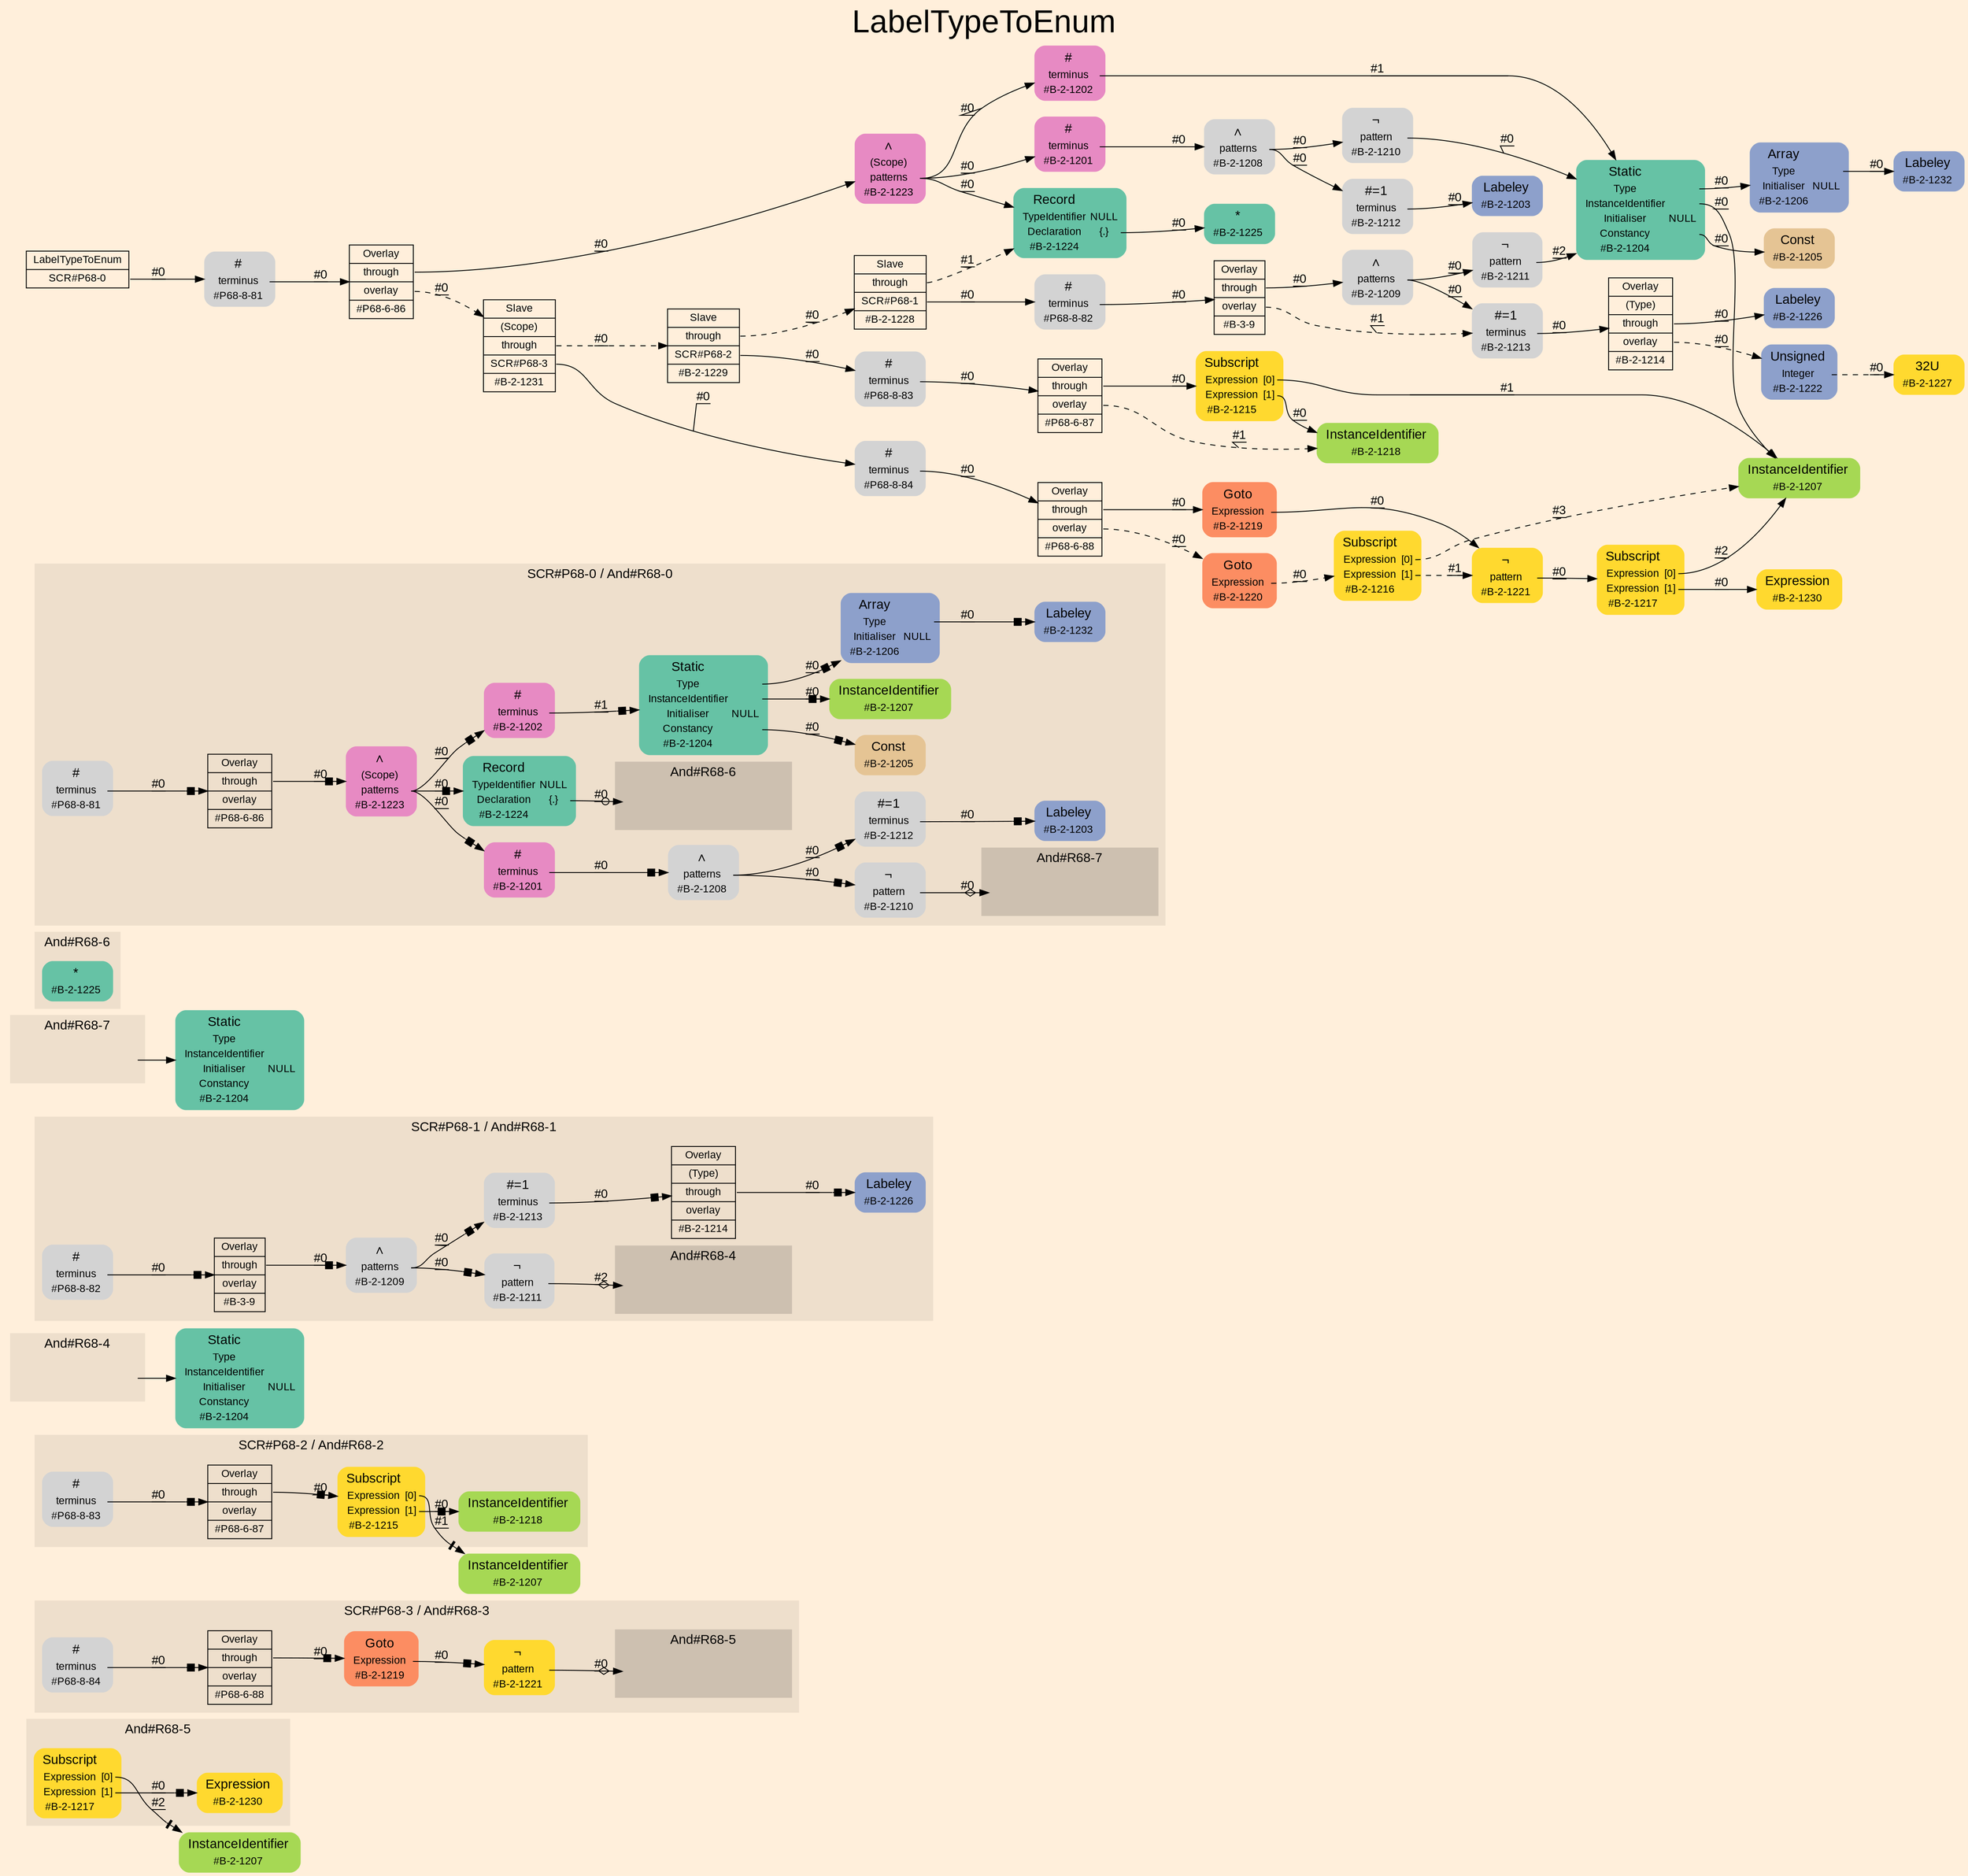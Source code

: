digraph "LabelTypeToEnum" {
label = "LabelTypeToEnum"
labelloc = t
fontsize = "36"
graph [
    rankdir = "LR"
    ranksep = 0.3
    bgcolor = antiquewhite1
    color = black
    fontcolor = black
    fontname = "Arial"
];
node [
    fontname = "Arial"
];
edge [
    fontname = "Arial"
];

// -------------------- figure And#R68-5 --------------------
"And#R68-5 / #B-2-1207" [
    shape = "plaintext"
    fillcolor = "/set28/5"
    label = <<TABLE BORDER="0" CELLBORDER="0" CELLSPACING="0">
     <TR><TD><FONT POINT-SIZE="15.0">InstanceIdentifier</FONT></TD><TD></TD></TR>
     <TR><TD>#B-2-1207</TD><TD PORT="port0"></TD></TR>
    </TABLE>>
    style = "rounded,filled"
    fontsize = "12"
];

subgraph "clusterAnd#R68-5" {
    label = "And#R68-5"
    style = "filled"
    color = antiquewhite2
    fontsize = "15"
    "And#R68-5 / #B-2-1230" [
        shape = "plaintext"
        fillcolor = "/set28/6"
        label = <<TABLE BORDER="0" CELLBORDER="0" CELLSPACING="0">
         <TR><TD><FONT POINT-SIZE="15.0">Expression</FONT></TD><TD></TD></TR>
         <TR><TD>#B-2-1230</TD><TD PORT="port0"></TD></TR>
        </TABLE>>
        style = "rounded,filled"
        fontsize = "12"
    ];
    
    "And#R68-5 / #B-2-1217" [
        shape = "plaintext"
        fillcolor = "/set28/6"
        label = <<TABLE BORDER="0" CELLBORDER="0" CELLSPACING="0">
         <TR><TD><FONT POINT-SIZE="15.0">Subscript</FONT></TD><TD></TD></TR>
         <TR><TD>Expression</TD><TD PORT="port0">[0]</TD></TR>
         <TR><TD>Expression</TD><TD PORT="port1">[1]</TD></TR>
         <TR><TD>#B-2-1217</TD><TD PORT="port2"></TD></TR>
        </TABLE>>
        style = "rounded,filled"
        fontsize = "12"
    ];
    
}


// -------------------- figure And#R68-3 --------------------
subgraph "clusterAnd#R68-3" {
    label = "SCR#P68-3 / And#R68-3"
    style = "filled"
    color = antiquewhite2
    fontsize = "15"
    "And#R68-3 / #B-2-1221" [
        shape = "plaintext"
        fillcolor = "/set28/6"
        label = <<TABLE BORDER="0" CELLBORDER="0" CELLSPACING="0">
         <TR><TD><FONT POINT-SIZE="15.0">¬</FONT></TD><TD></TD></TR>
         <TR><TD>pattern</TD><TD PORT="port0"></TD></TR>
         <TR><TD>#B-2-1221</TD><TD PORT="port1"></TD></TR>
        </TABLE>>
        style = "rounded,filled"
        fontsize = "12"
    ];
    
    "And#R68-3 / #B-2-1219" [
        shape = "plaintext"
        fillcolor = "/set28/2"
        label = <<TABLE BORDER="0" CELLBORDER="0" CELLSPACING="0">
         <TR><TD><FONT POINT-SIZE="15.0">Goto</FONT></TD><TD></TD></TR>
         <TR><TD>Expression</TD><TD PORT="port0"></TD></TR>
         <TR><TD>#B-2-1219</TD><TD PORT="port1"></TD></TR>
        </TABLE>>
        style = "rounded,filled"
        fontsize = "12"
    ];
    
    "And#R68-3 / #P68-8-84" [
        shape = "plaintext"
        label = <<TABLE BORDER="0" CELLBORDER="0" CELLSPACING="0">
         <TR><TD><FONT POINT-SIZE="15.0">#</FONT></TD><TD></TD></TR>
         <TR><TD>terminus</TD><TD PORT="port0"></TD></TR>
         <TR><TD>#P68-8-84</TD><TD PORT="port1"></TD></TR>
        </TABLE>>
        style = "rounded,filled"
        fontsize = "12"
    ];
    
    "And#R68-3 / #P68-6-88" [
        shape = "record"
        fillcolor = antiquewhite2
        label = "<fixed> Overlay | <port0> through | <port1> overlay | <port2> #P68-6-88"
        style = "filled"
        fontsize = "12"
        color = black
        fontcolor = black
    ];
    
    subgraph "clusterAnd#R68-3 / And#R68-5" {
        label = "And#R68-5"
        style = "filled"
        color = antiquewhite3
        fontsize = "15"
        "And#R68-3 / #0 / #B-2-1217" [
            shape = "none"
            style = "invisible"
        ];
        
    }
    
}


// -------------------- figure And#R68-2 --------------------
"And#R68-2 / #B-2-1207" [
    shape = "plaintext"
    fillcolor = "/set28/5"
    label = <<TABLE BORDER="0" CELLBORDER="0" CELLSPACING="0">
     <TR><TD><FONT POINT-SIZE="15.0">InstanceIdentifier</FONT></TD><TD></TD></TR>
     <TR><TD>#B-2-1207</TD><TD PORT="port0"></TD></TR>
    </TABLE>>
    style = "rounded,filled"
    fontsize = "12"
];

subgraph "clusterAnd#R68-2" {
    label = "SCR#P68-2 / And#R68-2"
    style = "filled"
    color = antiquewhite2
    fontsize = "15"
    "And#R68-2 / #B-2-1215" [
        shape = "plaintext"
        fillcolor = "/set28/6"
        label = <<TABLE BORDER="0" CELLBORDER="0" CELLSPACING="0">
         <TR><TD><FONT POINT-SIZE="15.0">Subscript</FONT></TD><TD></TD></TR>
         <TR><TD>Expression</TD><TD PORT="port0">[0]</TD></TR>
         <TR><TD>Expression</TD><TD PORT="port1">[1]</TD></TR>
         <TR><TD>#B-2-1215</TD><TD PORT="port2"></TD></TR>
        </TABLE>>
        style = "rounded,filled"
        fontsize = "12"
    ];
    
    "And#R68-2 / #B-2-1218" [
        shape = "plaintext"
        fillcolor = "/set28/5"
        label = <<TABLE BORDER="0" CELLBORDER="0" CELLSPACING="0">
         <TR><TD><FONT POINT-SIZE="15.0">InstanceIdentifier</FONT></TD><TD></TD></TR>
         <TR><TD>#B-2-1218</TD><TD PORT="port0"></TD></TR>
        </TABLE>>
        style = "rounded,filled"
        fontsize = "12"
    ];
    
    "And#R68-2 / #P68-8-83" [
        shape = "plaintext"
        label = <<TABLE BORDER="0" CELLBORDER="0" CELLSPACING="0">
         <TR><TD><FONT POINT-SIZE="15.0">#</FONT></TD><TD></TD></TR>
         <TR><TD>terminus</TD><TD PORT="port0"></TD></TR>
         <TR><TD>#P68-8-83</TD><TD PORT="port1"></TD></TR>
        </TABLE>>
        style = "rounded,filled"
        fontsize = "12"
    ];
    
    "And#R68-2 / #P68-6-87" [
        shape = "record"
        fillcolor = antiquewhite2
        label = "<fixed> Overlay | <port0> through | <port1> overlay | <port2> #P68-6-87"
        style = "filled"
        fontsize = "12"
        color = black
        fontcolor = black
    ];
    
}


// -------------------- figure And#R68-4 --------------------
"And#R68-4 / #B-2-1204" [
    shape = "plaintext"
    fillcolor = "/set28/1"
    label = <<TABLE BORDER="0" CELLBORDER="0" CELLSPACING="0">
     <TR><TD><FONT POINT-SIZE="15.0">Static</FONT></TD><TD></TD></TR>
     <TR><TD>Type</TD><TD PORT="port0"></TD></TR>
     <TR><TD>InstanceIdentifier</TD><TD PORT="port1"></TD></TR>
     <TR><TD>Initialiser</TD><TD PORT="port2">NULL</TD></TR>
     <TR><TD>Constancy</TD><TD PORT="port3"></TD></TR>
     <TR><TD>#B-2-1204</TD><TD PORT="port4"></TD></TR>
    </TABLE>>
    style = "rounded,filled"
    fontsize = "12"
];

subgraph "clusterAnd#R68-4" {
    label = "And#R68-4"
    style = "filled"
    color = antiquewhite2
    fontsize = "15"
    "And#R68-4 / engine" [
        shape = "none"
        style = "invisible"
    ];
    
}


// -------------------- figure And#R68-1 --------------------
subgraph "clusterAnd#R68-1" {
    label = "SCR#P68-1 / And#R68-1"
    style = "filled"
    color = antiquewhite2
    fontsize = "15"
    "And#R68-1 / #B-2-1226" [
        shape = "plaintext"
        fillcolor = "/set28/3"
        label = <<TABLE BORDER="0" CELLBORDER="0" CELLSPACING="0">
         <TR><TD><FONT POINT-SIZE="15.0">Labeley</FONT></TD><TD></TD></TR>
         <TR><TD>#B-2-1226</TD><TD PORT="port0"></TD></TR>
        </TABLE>>
        style = "rounded,filled"
        fontsize = "12"
    ];
    
    "And#R68-1 / #B-3-9" [
        shape = "record"
        fillcolor = antiquewhite2
        label = "<fixed> Overlay | <port0> through | <port1> overlay | <port2> #B-3-9"
        style = "filled"
        fontsize = "12"
        color = black
        fontcolor = black
    ];
    
    "And#R68-1 / #P68-8-82" [
        shape = "plaintext"
        label = <<TABLE BORDER="0" CELLBORDER="0" CELLSPACING="0">
         <TR><TD><FONT POINT-SIZE="15.0">#</FONT></TD><TD></TD></TR>
         <TR><TD>terminus</TD><TD PORT="port0"></TD></TR>
         <TR><TD>#P68-8-82</TD><TD PORT="port1"></TD></TR>
        </TABLE>>
        style = "rounded,filled"
        fontsize = "12"
    ];
    
    "And#R68-1 / #B-2-1214" [
        shape = "record"
        fillcolor = antiquewhite2
        label = "<fixed> Overlay | <port0> (Type) | <port1> through | <port2> overlay | <port3> #B-2-1214"
        style = "filled"
        fontsize = "12"
        color = black
        fontcolor = black
    ];
    
    "And#R68-1 / #B-2-1209" [
        shape = "plaintext"
        label = <<TABLE BORDER="0" CELLBORDER="0" CELLSPACING="0">
         <TR><TD><FONT POINT-SIZE="15.0">∧</FONT></TD><TD></TD></TR>
         <TR><TD>patterns</TD><TD PORT="port0"></TD></TR>
         <TR><TD>#B-2-1209</TD><TD PORT="port1"></TD></TR>
        </TABLE>>
        style = "rounded,filled"
        fontsize = "12"
    ];
    
    "And#R68-1 / #B-2-1211" [
        shape = "plaintext"
        label = <<TABLE BORDER="0" CELLBORDER="0" CELLSPACING="0">
         <TR><TD><FONT POINT-SIZE="15.0">¬</FONT></TD><TD></TD></TR>
         <TR><TD>pattern</TD><TD PORT="port0"></TD></TR>
         <TR><TD>#B-2-1211</TD><TD PORT="port1"></TD></TR>
        </TABLE>>
        style = "rounded,filled"
        fontsize = "12"
    ];
    
    "And#R68-1 / #B-2-1213" [
        shape = "plaintext"
        label = <<TABLE BORDER="0" CELLBORDER="0" CELLSPACING="0">
         <TR><TD><FONT POINT-SIZE="15.0">#=1</FONT></TD><TD></TD></TR>
         <TR><TD>terminus</TD><TD PORT="port0"></TD></TR>
         <TR><TD>#B-2-1213</TD><TD PORT="port1"></TD></TR>
        </TABLE>>
        style = "rounded,filled"
        fontsize = "12"
    ];
    
    subgraph "clusterAnd#R68-1 / And#R68-4" {
        label = "And#R68-4"
        style = "filled"
        color = antiquewhite3
        fontsize = "15"
        "And#R68-1 / #2 / #B-2-1204" [
            shape = "none"
            style = "invisible"
        ];
        
    }
    
}


// -------------------- figure And#R68-7 --------------------
"And#R68-7 / #B-2-1204" [
    shape = "plaintext"
    fillcolor = "/set28/1"
    label = <<TABLE BORDER="0" CELLBORDER="0" CELLSPACING="0">
     <TR><TD><FONT POINT-SIZE="15.0">Static</FONT></TD><TD></TD></TR>
     <TR><TD>Type</TD><TD PORT="port0"></TD></TR>
     <TR><TD>InstanceIdentifier</TD><TD PORT="port1"></TD></TR>
     <TR><TD>Initialiser</TD><TD PORT="port2">NULL</TD></TR>
     <TR><TD>Constancy</TD><TD PORT="port3"></TD></TR>
     <TR><TD>#B-2-1204</TD><TD PORT="port4"></TD></TR>
    </TABLE>>
    style = "rounded,filled"
    fontsize = "12"
];

subgraph "clusterAnd#R68-7" {
    label = "And#R68-7"
    style = "filled"
    color = antiquewhite2
    fontsize = "15"
    "And#R68-7 / engine" [
        shape = "none"
        style = "invisible"
    ];
    
}


// -------------------- figure And#R68-6 --------------------
subgraph "clusterAnd#R68-6" {
    label = "And#R68-6"
    style = "filled"
    color = antiquewhite2
    fontsize = "15"
    "And#R68-6 / #B-2-1225" [
        shape = "plaintext"
        fillcolor = "/set28/1"
        label = <<TABLE BORDER="0" CELLBORDER="0" CELLSPACING="0">
         <TR><TD><FONT POINT-SIZE="15.0">*</FONT></TD><TD></TD></TR>
         <TR><TD>#B-2-1225</TD><TD PORT="port0"></TD></TR>
        </TABLE>>
        style = "rounded,filled"
        fontsize = "12"
    ];
    
}


// -------------------- figure And#R68-0 --------------------
subgraph "clusterAnd#R68-0" {
    label = "SCR#P68-0 / And#R68-0"
    style = "filled"
    color = antiquewhite2
    fontsize = "15"
    "And#R68-0 / #B-2-1206" [
        shape = "plaintext"
        fillcolor = "/set28/3"
        label = <<TABLE BORDER="0" CELLBORDER="0" CELLSPACING="0">
         <TR><TD><FONT POINT-SIZE="15.0">Array</FONT></TD><TD></TD></TR>
         <TR><TD>Type</TD><TD PORT="port0"></TD></TR>
         <TR><TD>Initialiser</TD><TD PORT="port1">NULL</TD></TR>
         <TR><TD>#B-2-1206</TD><TD PORT="port2"></TD></TR>
        </TABLE>>
        style = "rounded,filled"
        fontsize = "12"
    ];
    
    "And#R68-0 / #B-2-1201" [
        shape = "plaintext"
        fillcolor = "/set28/4"
        label = <<TABLE BORDER="0" CELLBORDER="0" CELLSPACING="0">
         <TR><TD><FONT POINT-SIZE="15.0">#</FONT></TD><TD></TD></TR>
         <TR><TD>terminus</TD><TD PORT="port0"></TD></TR>
         <TR><TD>#B-2-1201</TD><TD PORT="port1"></TD></TR>
        </TABLE>>
        style = "rounded,filled"
        fontsize = "12"
    ];
    
    "And#R68-0 / #B-2-1205" [
        shape = "plaintext"
        fillcolor = "/set28/7"
        label = <<TABLE BORDER="0" CELLBORDER="0" CELLSPACING="0">
         <TR><TD><FONT POINT-SIZE="15.0">Const</FONT></TD><TD></TD></TR>
         <TR><TD>#B-2-1205</TD><TD PORT="port0"></TD></TR>
        </TABLE>>
        style = "rounded,filled"
        fontsize = "12"
    ];
    
    "And#R68-0 / #B-2-1224" [
        shape = "plaintext"
        fillcolor = "/set28/1"
        label = <<TABLE BORDER="0" CELLBORDER="0" CELLSPACING="0">
         <TR><TD><FONT POINT-SIZE="15.0">Record</FONT></TD><TD></TD></TR>
         <TR><TD>TypeIdentifier</TD><TD PORT="port0">NULL</TD></TR>
         <TR><TD>Declaration</TD><TD PORT="port1">{.}</TD></TR>
         <TR><TD>#B-2-1224</TD><TD PORT="port2"></TD></TR>
        </TABLE>>
        style = "rounded,filled"
        fontsize = "12"
    ];
    
    "And#R68-0 / #B-2-1223" [
        shape = "plaintext"
        fillcolor = "/set28/4"
        label = <<TABLE BORDER="0" CELLBORDER="0" CELLSPACING="0">
         <TR><TD><FONT POINT-SIZE="15.0">∧</FONT></TD><TD></TD></TR>
         <TR><TD>(Scope)</TD><TD PORT="port0"></TD></TR>
         <TR><TD>patterns</TD><TD PORT="port1"></TD></TR>
         <TR><TD>#B-2-1223</TD><TD PORT="port2"></TD></TR>
        </TABLE>>
        style = "rounded,filled"
        fontsize = "12"
    ];
    
    "And#R68-0 / #P68-8-81" [
        shape = "plaintext"
        label = <<TABLE BORDER="0" CELLBORDER="0" CELLSPACING="0">
         <TR><TD><FONT POINT-SIZE="15.0">#</FONT></TD><TD></TD></TR>
         <TR><TD>terminus</TD><TD PORT="port0"></TD></TR>
         <TR><TD>#P68-8-81</TD><TD PORT="port1"></TD></TR>
        </TABLE>>
        style = "rounded,filled"
        fontsize = "12"
    ];
    
    "And#R68-0 / #B-2-1203" [
        shape = "plaintext"
        fillcolor = "/set28/3"
        label = <<TABLE BORDER="0" CELLBORDER="0" CELLSPACING="0">
         <TR><TD><FONT POINT-SIZE="15.0">Labeley</FONT></TD><TD></TD></TR>
         <TR><TD>#B-2-1203</TD><TD PORT="port0"></TD></TR>
        </TABLE>>
        style = "rounded,filled"
        fontsize = "12"
    ];
    
    "And#R68-0 / #P68-6-86" [
        shape = "record"
        fillcolor = antiquewhite2
        label = "<fixed> Overlay | <port0> through | <port1> overlay | <port2> #P68-6-86"
        style = "filled"
        fontsize = "12"
        color = black
        fontcolor = black
    ];
    
    "And#R68-0 / #B-2-1207" [
        shape = "plaintext"
        fillcolor = "/set28/5"
        label = <<TABLE BORDER="0" CELLBORDER="0" CELLSPACING="0">
         <TR><TD><FONT POINT-SIZE="15.0">InstanceIdentifier</FONT></TD><TD></TD></TR>
         <TR><TD>#B-2-1207</TD><TD PORT="port0"></TD></TR>
        </TABLE>>
        style = "rounded,filled"
        fontsize = "12"
    ];
    
    "And#R68-0 / #B-2-1232" [
        shape = "plaintext"
        fillcolor = "/set28/3"
        label = <<TABLE BORDER="0" CELLBORDER="0" CELLSPACING="0">
         <TR><TD><FONT POINT-SIZE="15.0">Labeley</FONT></TD><TD></TD></TR>
         <TR><TD>#B-2-1232</TD><TD PORT="port0"></TD></TR>
        </TABLE>>
        style = "rounded,filled"
        fontsize = "12"
    ];
    
    "And#R68-0 / #B-2-1204" [
        shape = "plaintext"
        fillcolor = "/set28/1"
        label = <<TABLE BORDER="0" CELLBORDER="0" CELLSPACING="0">
         <TR><TD><FONT POINT-SIZE="15.0">Static</FONT></TD><TD></TD></TR>
         <TR><TD>Type</TD><TD PORT="port0"></TD></TR>
         <TR><TD>InstanceIdentifier</TD><TD PORT="port1"></TD></TR>
         <TR><TD>Initialiser</TD><TD PORT="port2">NULL</TD></TR>
         <TR><TD>Constancy</TD><TD PORT="port3"></TD></TR>
         <TR><TD>#B-2-1204</TD><TD PORT="port4"></TD></TR>
        </TABLE>>
        style = "rounded,filled"
        fontsize = "12"
    ];
    
    "And#R68-0 / #B-2-1208" [
        shape = "plaintext"
        label = <<TABLE BORDER="0" CELLBORDER="0" CELLSPACING="0">
         <TR><TD><FONT POINT-SIZE="15.0">∧</FONT></TD><TD></TD></TR>
         <TR><TD>patterns</TD><TD PORT="port0"></TD></TR>
         <TR><TD>#B-2-1208</TD><TD PORT="port1"></TD></TR>
        </TABLE>>
        style = "rounded,filled"
        fontsize = "12"
    ];
    
    "And#R68-0 / #B-2-1212" [
        shape = "plaintext"
        label = <<TABLE BORDER="0" CELLBORDER="0" CELLSPACING="0">
         <TR><TD><FONT POINT-SIZE="15.0">#=1</FONT></TD><TD></TD></TR>
         <TR><TD>terminus</TD><TD PORT="port0"></TD></TR>
         <TR><TD>#B-2-1212</TD><TD PORT="port1"></TD></TR>
        </TABLE>>
        style = "rounded,filled"
        fontsize = "12"
    ];
    
    "And#R68-0 / #B-2-1202" [
        shape = "plaintext"
        fillcolor = "/set28/4"
        label = <<TABLE BORDER="0" CELLBORDER="0" CELLSPACING="0">
         <TR><TD><FONT POINT-SIZE="15.0">#</FONT></TD><TD></TD></TR>
         <TR><TD>terminus</TD><TD PORT="port0"></TD></TR>
         <TR><TD>#B-2-1202</TD><TD PORT="port1"></TD></TR>
        </TABLE>>
        style = "rounded,filled"
        fontsize = "12"
    ];
    
    "And#R68-0 / #B-2-1210" [
        shape = "plaintext"
        label = <<TABLE BORDER="0" CELLBORDER="0" CELLSPACING="0">
         <TR><TD><FONT POINT-SIZE="15.0">¬</FONT></TD><TD></TD></TR>
         <TR><TD>pattern</TD><TD PORT="port0"></TD></TR>
         <TR><TD>#B-2-1210</TD><TD PORT="port1"></TD></TR>
        </TABLE>>
        style = "rounded,filled"
        fontsize = "12"
    ];
    
    subgraph "clusterAnd#R68-0 / And#R68-6" {
        label = "And#R68-6"
        style = "filled"
        color = antiquewhite3
        fontsize = "15"
        "And#R68-0 / #0 / #B-2-1225" [
            shape = "none"
            style = "invisible"
        ];
        
    }
    
    subgraph "clusterAnd#R68-0 / And#R68-7" {
        label = "And#R68-7"
        style = "filled"
        color = antiquewhite3
        fontsize = "15"
        "And#R68-0 / #0 / #B-2-1204" [
            shape = "none"
            style = "invisible"
        ];
        
    }
    
}


// -------------------- transformation figure --------------------
"CR#P68-0" [
    shape = "record"
    fillcolor = antiquewhite1
    label = "<fixed> LabelTypeToEnum | <port0> SCR#P68-0"
    style = "filled"
    fontsize = "12"
    color = black
    fontcolor = black
];

"#P68-8-81" [
    shape = "plaintext"
    label = <<TABLE BORDER="0" CELLBORDER="0" CELLSPACING="0">
     <TR><TD><FONT POINT-SIZE="15.0">#</FONT></TD><TD></TD></TR>
     <TR><TD>terminus</TD><TD PORT="port0"></TD></TR>
     <TR><TD>#P68-8-81</TD><TD PORT="port1"></TD></TR>
    </TABLE>>
    style = "rounded,filled"
    fontsize = "12"
];

"#P68-6-86" [
    shape = "record"
    fillcolor = antiquewhite1
    label = "<fixed> Overlay | <port0> through | <port1> overlay | <port2> #P68-6-86"
    style = "filled"
    fontsize = "12"
    color = black
    fontcolor = black
];

"#B-2-1223" [
    shape = "plaintext"
    fillcolor = "/set28/4"
    label = <<TABLE BORDER="0" CELLBORDER="0" CELLSPACING="0">
     <TR><TD><FONT POINT-SIZE="15.0">∧</FONT></TD><TD></TD></TR>
     <TR><TD>(Scope)</TD><TD PORT="port0"></TD></TR>
     <TR><TD>patterns</TD><TD PORT="port1"></TD></TR>
     <TR><TD>#B-2-1223</TD><TD PORT="port2"></TD></TR>
    </TABLE>>
    style = "rounded,filled"
    fontsize = "12"
];

"#B-2-1224" [
    shape = "plaintext"
    fillcolor = "/set28/1"
    label = <<TABLE BORDER="0" CELLBORDER="0" CELLSPACING="0">
     <TR><TD><FONT POINT-SIZE="15.0">Record</FONT></TD><TD></TD></TR>
     <TR><TD>TypeIdentifier</TD><TD PORT="port0">NULL</TD></TR>
     <TR><TD>Declaration</TD><TD PORT="port1">{.}</TD></TR>
     <TR><TD>#B-2-1224</TD><TD PORT="port2"></TD></TR>
    </TABLE>>
    style = "rounded,filled"
    fontsize = "12"
];

"#B-2-1225" [
    shape = "plaintext"
    fillcolor = "/set28/1"
    label = <<TABLE BORDER="0" CELLBORDER="0" CELLSPACING="0">
     <TR><TD><FONT POINT-SIZE="15.0">*</FONT></TD><TD></TD></TR>
     <TR><TD>#B-2-1225</TD><TD PORT="port0"></TD></TR>
    </TABLE>>
    style = "rounded,filled"
    fontsize = "12"
];

"#B-2-1201" [
    shape = "plaintext"
    fillcolor = "/set28/4"
    label = <<TABLE BORDER="0" CELLBORDER="0" CELLSPACING="0">
     <TR><TD><FONT POINT-SIZE="15.0">#</FONT></TD><TD></TD></TR>
     <TR><TD>terminus</TD><TD PORT="port0"></TD></TR>
     <TR><TD>#B-2-1201</TD><TD PORT="port1"></TD></TR>
    </TABLE>>
    style = "rounded,filled"
    fontsize = "12"
];

"#B-2-1208" [
    shape = "plaintext"
    label = <<TABLE BORDER="0" CELLBORDER="0" CELLSPACING="0">
     <TR><TD><FONT POINT-SIZE="15.0">∧</FONT></TD><TD></TD></TR>
     <TR><TD>patterns</TD><TD PORT="port0"></TD></TR>
     <TR><TD>#B-2-1208</TD><TD PORT="port1"></TD></TR>
    </TABLE>>
    style = "rounded,filled"
    fontsize = "12"
];

"#B-2-1212" [
    shape = "plaintext"
    label = <<TABLE BORDER="0" CELLBORDER="0" CELLSPACING="0">
     <TR><TD><FONT POINT-SIZE="15.0">#=1</FONT></TD><TD></TD></TR>
     <TR><TD>terminus</TD><TD PORT="port0"></TD></TR>
     <TR><TD>#B-2-1212</TD><TD PORT="port1"></TD></TR>
    </TABLE>>
    style = "rounded,filled"
    fontsize = "12"
];

"#B-2-1203" [
    shape = "plaintext"
    fillcolor = "/set28/3"
    label = <<TABLE BORDER="0" CELLBORDER="0" CELLSPACING="0">
     <TR><TD><FONT POINT-SIZE="15.0">Labeley</FONT></TD><TD></TD></TR>
     <TR><TD>#B-2-1203</TD><TD PORT="port0"></TD></TR>
    </TABLE>>
    style = "rounded,filled"
    fontsize = "12"
];

"#B-2-1210" [
    shape = "plaintext"
    label = <<TABLE BORDER="0" CELLBORDER="0" CELLSPACING="0">
     <TR><TD><FONT POINT-SIZE="15.0">¬</FONT></TD><TD></TD></TR>
     <TR><TD>pattern</TD><TD PORT="port0"></TD></TR>
     <TR><TD>#B-2-1210</TD><TD PORT="port1"></TD></TR>
    </TABLE>>
    style = "rounded,filled"
    fontsize = "12"
];

"#B-2-1204" [
    shape = "plaintext"
    fillcolor = "/set28/1"
    label = <<TABLE BORDER="0" CELLBORDER="0" CELLSPACING="0">
     <TR><TD><FONT POINT-SIZE="15.0">Static</FONT></TD><TD></TD></TR>
     <TR><TD>Type</TD><TD PORT="port0"></TD></TR>
     <TR><TD>InstanceIdentifier</TD><TD PORT="port1"></TD></TR>
     <TR><TD>Initialiser</TD><TD PORT="port2">NULL</TD></TR>
     <TR><TD>Constancy</TD><TD PORT="port3"></TD></TR>
     <TR><TD>#B-2-1204</TD><TD PORT="port4"></TD></TR>
    </TABLE>>
    style = "rounded,filled"
    fontsize = "12"
];

"#B-2-1206" [
    shape = "plaintext"
    fillcolor = "/set28/3"
    label = <<TABLE BORDER="0" CELLBORDER="0" CELLSPACING="0">
     <TR><TD><FONT POINT-SIZE="15.0">Array</FONT></TD><TD></TD></TR>
     <TR><TD>Type</TD><TD PORT="port0"></TD></TR>
     <TR><TD>Initialiser</TD><TD PORT="port1">NULL</TD></TR>
     <TR><TD>#B-2-1206</TD><TD PORT="port2"></TD></TR>
    </TABLE>>
    style = "rounded,filled"
    fontsize = "12"
];

"#B-2-1232" [
    shape = "plaintext"
    fillcolor = "/set28/3"
    label = <<TABLE BORDER="0" CELLBORDER="0" CELLSPACING="0">
     <TR><TD><FONT POINT-SIZE="15.0">Labeley</FONT></TD><TD></TD></TR>
     <TR><TD>#B-2-1232</TD><TD PORT="port0"></TD></TR>
    </TABLE>>
    style = "rounded,filled"
    fontsize = "12"
];

"#B-2-1207" [
    shape = "plaintext"
    fillcolor = "/set28/5"
    label = <<TABLE BORDER="0" CELLBORDER="0" CELLSPACING="0">
     <TR><TD><FONT POINT-SIZE="15.0">InstanceIdentifier</FONT></TD><TD></TD></TR>
     <TR><TD>#B-2-1207</TD><TD PORT="port0"></TD></TR>
    </TABLE>>
    style = "rounded,filled"
    fontsize = "12"
];

"#B-2-1205" [
    shape = "plaintext"
    fillcolor = "/set28/7"
    label = <<TABLE BORDER="0" CELLBORDER="0" CELLSPACING="0">
     <TR><TD><FONT POINT-SIZE="15.0">Const</FONT></TD><TD></TD></TR>
     <TR><TD>#B-2-1205</TD><TD PORT="port0"></TD></TR>
    </TABLE>>
    style = "rounded,filled"
    fontsize = "12"
];

"#B-2-1202" [
    shape = "plaintext"
    fillcolor = "/set28/4"
    label = <<TABLE BORDER="0" CELLBORDER="0" CELLSPACING="0">
     <TR><TD><FONT POINT-SIZE="15.0">#</FONT></TD><TD></TD></TR>
     <TR><TD>terminus</TD><TD PORT="port0"></TD></TR>
     <TR><TD>#B-2-1202</TD><TD PORT="port1"></TD></TR>
    </TABLE>>
    style = "rounded,filled"
    fontsize = "12"
];

"#B-2-1231" [
    shape = "record"
    fillcolor = antiquewhite1
    label = "<fixed> Slave | <port0> (Scope) | <port1> through | <port2> SCR#P68-3 | <port3> #B-2-1231"
    style = "filled"
    fontsize = "12"
    color = black
    fontcolor = black
];

"#B-2-1229" [
    shape = "record"
    fillcolor = antiquewhite1
    label = "<fixed> Slave | <port0> through | <port1> SCR#P68-2 | <port2> #B-2-1229"
    style = "filled"
    fontsize = "12"
    color = black
    fontcolor = black
];

"#B-2-1228" [
    shape = "record"
    fillcolor = antiquewhite1
    label = "<fixed> Slave | <port0> through | <port1> SCR#P68-1 | <port2> #B-2-1228"
    style = "filled"
    fontsize = "12"
    color = black
    fontcolor = black
];

"#P68-8-82" [
    shape = "plaintext"
    label = <<TABLE BORDER="0" CELLBORDER="0" CELLSPACING="0">
     <TR><TD><FONT POINT-SIZE="15.0">#</FONT></TD><TD></TD></TR>
     <TR><TD>terminus</TD><TD PORT="port0"></TD></TR>
     <TR><TD>#P68-8-82</TD><TD PORT="port1"></TD></TR>
    </TABLE>>
    style = "rounded,filled"
    fontsize = "12"
];

"#B-3-9" [
    shape = "record"
    fillcolor = antiquewhite1
    label = "<fixed> Overlay | <port0> through | <port1> overlay | <port2> #B-3-9"
    style = "filled"
    fontsize = "12"
    color = black
    fontcolor = black
];

"#B-2-1209" [
    shape = "plaintext"
    label = <<TABLE BORDER="0" CELLBORDER="0" CELLSPACING="0">
     <TR><TD><FONT POINT-SIZE="15.0">∧</FONT></TD><TD></TD></TR>
     <TR><TD>patterns</TD><TD PORT="port0"></TD></TR>
     <TR><TD>#B-2-1209</TD><TD PORT="port1"></TD></TR>
    </TABLE>>
    style = "rounded,filled"
    fontsize = "12"
];

"#B-2-1213" [
    shape = "plaintext"
    label = <<TABLE BORDER="0" CELLBORDER="0" CELLSPACING="0">
     <TR><TD><FONT POINT-SIZE="15.0">#=1</FONT></TD><TD></TD></TR>
     <TR><TD>terminus</TD><TD PORT="port0"></TD></TR>
     <TR><TD>#B-2-1213</TD><TD PORT="port1"></TD></TR>
    </TABLE>>
    style = "rounded,filled"
    fontsize = "12"
];

"#B-2-1214" [
    shape = "record"
    fillcolor = antiquewhite1
    label = "<fixed> Overlay | <port0> (Type) | <port1> through | <port2> overlay | <port3> #B-2-1214"
    style = "filled"
    fontsize = "12"
    color = black
    fontcolor = black
];

"#B-2-1226" [
    shape = "plaintext"
    fillcolor = "/set28/3"
    label = <<TABLE BORDER="0" CELLBORDER="0" CELLSPACING="0">
     <TR><TD><FONT POINT-SIZE="15.0">Labeley</FONT></TD><TD></TD></TR>
     <TR><TD>#B-2-1226</TD><TD PORT="port0"></TD></TR>
    </TABLE>>
    style = "rounded,filled"
    fontsize = "12"
];

"#B-2-1222" [
    shape = "plaintext"
    fillcolor = "/set28/3"
    label = <<TABLE BORDER="0" CELLBORDER="0" CELLSPACING="0">
     <TR><TD><FONT POINT-SIZE="15.0">Unsigned</FONT></TD><TD></TD></TR>
     <TR><TD>Integer</TD><TD PORT="port0"></TD></TR>
     <TR><TD>#B-2-1222</TD><TD PORT="port1"></TD></TR>
    </TABLE>>
    style = "rounded,filled"
    fontsize = "12"
];

"#B-2-1227" [
    shape = "plaintext"
    fillcolor = "/set28/6"
    label = <<TABLE BORDER="0" CELLBORDER="0" CELLSPACING="0">
     <TR><TD><FONT POINT-SIZE="15.0">32U</FONT></TD><TD></TD></TR>
     <TR><TD>#B-2-1227</TD><TD PORT="port0"></TD></TR>
    </TABLE>>
    style = "rounded,filled"
    fontsize = "12"
];

"#B-2-1211" [
    shape = "plaintext"
    label = <<TABLE BORDER="0" CELLBORDER="0" CELLSPACING="0">
     <TR><TD><FONT POINT-SIZE="15.0">¬</FONT></TD><TD></TD></TR>
     <TR><TD>pattern</TD><TD PORT="port0"></TD></TR>
     <TR><TD>#B-2-1211</TD><TD PORT="port1"></TD></TR>
    </TABLE>>
    style = "rounded,filled"
    fontsize = "12"
];

"#P68-8-83" [
    shape = "plaintext"
    label = <<TABLE BORDER="0" CELLBORDER="0" CELLSPACING="0">
     <TR><TD><FONT POINT-SIZE="15.0">#</FONT></TD><TD></TD></TR>
     <TR><TD>terminus</TD><TD PORT="port0"></TD></TR>
     <TR><TD>#P68-8-83</TD><TD PORT="port1"></TD></TR>
    </TABLE>>
    style = "rounded,filled"
    fontsize = "12"
];

"#P68-6-87" [
    shape = "record"
    fillcolor = antiquewhite1
    label = "<fixed> Overlay | <port0> through | <port1> overlay | <port2> #P68-6-87"
    style = "filled"
    fontsize = "12"
    color = black
    fontcolor = black
];

"#B-2-1215" [
    shape = "plaintext"
    fillcolor = "/set28/6"
    label = <<TABLE BORDER="0" CELLBORDER="0" CELLSPACING="0">
     <TR><TD><FONT POINT-SIZE="15.0">Subscript</FONT></TD><TD></TD></TR>
     <TR><TD>Expression</TD><TD PORT="port0">[0]</TD></TR>
     <TR><TD>Expression</TD><TD PORT="port1">[1]</TD></TR>
     <TR><TD>#B-2-1215</TD><TD PORT="port2"></TD></TR>
    </TABLE>>
    style = "rounded,filled"
    fontsize = "12"
];

"#B-2-1218" [
    shape = "plaintext"
    fillcolor = "/set28/5"
    label = <<TABLE BORDER="0" CELLBORDER="0" CELLSPACING="0">
     <TR><TD><FONT POINT-SIZE="15.0">InstanceIdentifier</FONT></TD><TD></TD></TR>
     <TR><TD>#B-2-1218</TD><TD PORT="port0"></TD></TR>
    </TABLE>>
    style = "rounded,filled"
    fontsize = "12"
];

"#P68-8-84" [
    shape = "plaintext"
    label = <<TABLE BORDER="0" CELLBORDER="0" CELLSPACING="0">
     <TR><TD><FONT POINT-SIZE="15.0">#</FONT></TD><TD></TD></TR>
     <TR><TD>terminus</TD><TD PORT="port0"></TD></TR>
     <TR><TD>#P68-8-84</TD><TD PORT="port1"></TD></TR>
    </TABLE>>
    style = "rounded,filled"
    fontsize = "12"
];

"#P68-6-88" [
    shape = "record"
    fillcolor = antiquewhite1
    label = "<fixed> Overlay | <port0> through | <port1> overlay | <port2> #P68-6-88"
    style = "filled"
    fontsize = "12"
    color = black
    fontcolor = black
];

"#B-2-1219" [
    shape = "plaintext"
    fillcolor = "/set28/2"
    label = <<TABLE BORDER="0" CELLBORDER="0" CELLSPACING="0">
     <TR><TD><FONT POINT-SIZE="15.0">Goto</FONT></TD><TD></TD></TR>
     <TR><TD>Expression</TD><TD PORT="port0"></TD></TR>
     <TR><TD>#B-2-1219</TD><TD PORT="port1"></TD></TR>
    </TABLE>>
    style = "rounded,filled"
    fontsize = "12"
];

"#B-2-1221" [
    shape = "plaintext"
    fillcolor = "/set28/6"
    label = <<TABLE BORDER="0" CELLBORDER="0" CELLSPACING="0">
     <TR><TD><FONT POINT-SIZE="15.0">¬</FONT></TD><TD></TD></TR>
     <TR><TD>pattern</TD><TD PORT="port0"></TD></TR>
     <TR><TD>#B-2-1221</TD><TD PORT="port1"></TD></TR>
    </TABLE>>
    style = "rounded,filled"
    fontsize = "12"
];

"#B-2-1217" [
    shape = "plaintext"
    fillcolor = "/set28/6"
    label = <<TABLE BORDER="0" CELLBORDER="0" CELLSPACING="0">
     <TR><TD><FONT POINT-SIZE="15.0">Subscript</FONT></TD><TD></TD></TR>
     <TR><TD>Expression</TD><TD PORT="port0">[0]</TD></TR>
     <TR><TD>Expression</TD><TD PORT="port1">[1]</TD></TR>
     <TR><TD>#B-2-1217</TD><TD PORT="port2"></TD></TR>
    </TABLE>>
    style = "rounded,filled"
    fontsize = "12"
];

"#B-2-1230" [
    shape = "plaintext"
    fillcolor = "/set28/6"
    label = <<TABLE BORDER="0" CELLBORDER="0" CELLSPACING="0">
     <TR><TD><FONT POINT-SIZE="15.0">Expression</FONT></TD><TD></TD></TR>
     <TR><TD>#B-2-1230</TD><TD PORT="port0"></TD></TR>
    </TABLE>>
    style = "rounded,filled"
    fontsize = "12"
];

"#B-2-1220" [
    shape = "plaintext"
    fillcolor = "/set28/2"
    label = <<TABLE BORDER="0" CELLBORDER="0" CELLSPACING="0">
     <TR><TD><FONT POINT-SIZE="15.0">Goto</FONT></TD><TD></TD></TR>
     <TR><TD>Expression</TD><TD PORT="port0"></TD></TR>
     <TR><TD>#B-2-1220</TD><TD PORT="port1"></TD></TR>
    </TABLE>>
    style = "rounded,filled"
    fontsize = "12"
];

"#B-2-1216" [
    shape = "plaintext"
    fillcolor = "/set28/6"
    label = <<TABLE BORDER="0" CELLBORDER="0" CELLSPACING="0">
     <TR><TD><FONT POINT-SIZE="15.0">Subscript</FONT></TD><TD></TD></TR>
     <TR><TD>Expression</TD><TD PORT="port0">[0]</TD></TR>
     <TR><TD>Expression</TD><TD PORT="port1">[1]</TD></TR>
     <TR><TD>#B-2-1216</TD><TD PORT="port2"></TD></TR>
    </TABLE>>
    style = "rounded,filled"
    fontsize = "12"
];


// -------------------- links --------------------
// links for block CR#P68-0
"CR#P68-0":port0 -> "#P68-8-81" [
    label = "#0"
    decorate = true
    color = black
    fontcolor = black
];

// links for block #P68-8-81
"#P68-8-81":port0 -> "#P68-6-86" [
    label = "#0"
    decorate = true
    color = black
    fontcolor = black
];

// links for block #P68-6-86
"#P68-6-86":port0 -> "#B-2-1223" [
    label = "#0"
    decorate = true
    color = black
    fontcolor = black
];

"#P68-6-86":port1 -> "#B-2-1231" [
    style="dashed"
    label = "#0"
    decorate = true
    color = black
    fontcolor = black
];

// links for block #B-2-1223
"#B-2-1223":port1 -> "#B-2-1224" [
    label = "#0"
    decorate = true
    color = black
    fontcolor = black
];

"#B-2-1223":port1 -> "#B-2-1201" [
    label = "#0"
    decorate = true
    color = black
    fontcolor = black
];

"#B-2-1223":port1 -> "#B-2-1202" [
    label = "#0"
    decorate = true
    color = black
    fontcolor = black
];

// links for block #B-2-1224
"#B-2-1224":port1 -> "#B-2-1225" [
    label = "#0"
    decorate = true
    color = black
    fontcolor = black
];

// links for block #B-2-1225
// links for block #B-2-1201
"#B-2-1201":port0 -> "#B-2-1208" [
    label = "#0"
    decorate = true
    color = black
    fontcolor = black
];

// links for block #B-2-1208
"#B-2-1208":port0 -> "#B-2-1212" [
    label = "#0"
    decorate = true
    color = black
    fontcolor = black
];

"#B-2-1208":port0 -> "#B-2-1210" [
    label = "#0"
    decorate = true
    color = black
    fontcolor = black
];

// links for block #B-2-1212
"#B-2-1212":port0 -> "#B-2-1203" [
    label = "#0"
    decorate = true
    color = black
    fontcolor = black
];

// links for block #B-2-1203
// links for block #B-2-1210
"#B-2-1210":port0 -> "#B-2-1204" [
    label = "#0"
    decorate = true
    color = black
    fontcolor = black
];

// links for block #B-2-1204
"#B-2-1204":port0 -> "#B-2-1206" [
    label = "#0"
    decorate = true
    color = black
    fontcolor = black
];

"#B-2-1204":port1 -> "#B-2-1207" [
    label = "#0"
    decorate = true
    color = black
    fontcolor = black
];

"#B-2-1204":port3 -> "#B-2-1205" [
    label = "#0"
    decorate = true
    color = black
    fontcolor = black
];

// links for block #B-2-1206
"#B-2-1206":port0 -> "#B-2-1232" [
    label = "#0"
    decorate = true
    color = black
    fontcolor = black
];

// links for block #B-2-1232
// links for block #B-2-1207
// links for block #B-2-1205
// links for block #B-2-1202
"#B-2-1202":port0 -> "#B-2-1204" [
    label = "#1"
    decorate = true
    color = black
    fontcolor = black
];

// links for block #B-2-1231
"#B-2-1231":port1 -> "#B-2-1229" [
    style="dashed"
    label = "#0"
    decorate = true
    color = black
    fontcolor = black
];

"#B-2-1231":port2 -> "#P68-8-84" [
    label = "#0"
    decorate = true
    color = black
    fontcolor = black
];

// links for block #B-2-1229
"#B-2-1229":port0 -> "#B-2-1228" [
    style="dashed"
    label = "#0"
    decorate = true
    color = black
    fontcolor = black
];

"#B-2-1229":port1 -> "#P68-8-83" [
    label = "#0"
    decorate = true
    color = black
    fontcolor = black
];

// links for block #B-2-1228
"#B-2-1228":port0 -> "#B-2-1224" [
    style="dashed"
    label = "#1"
    decorate = true
    color = black
    fontcolor = black
];

"#B-2-1228":port1 -> "#P68-8-82" [
    label = "#0"
    decorate = true
    color = black
    fontcolor = black
];

// links for block #P68-8-82
"#P68-8-82":port0 -> "#B-3-9" [
    label = "#0"
    decorate = true
    color = black
    fontcolor = black
];

// links for block #B-3-9
"#B-3-9":port0 -> "#B-2-1209" [
    label = "#0"
    decorate = true
    color = black
    fontcolor = black
];

"#B-3-9":port1 -> "#B-2-1213" [
    style="dashed"
    label = "#1"
    decorate = true
    color = black
    fontcolor = black
];

// links for block #B-2-1209
"#B-2-1209":port0 -> "#B-2-1213" [
    label = "#0"
    decorate = true
    color = black
    fontcolor = black
];

"#B-2-1209":port0 -> "#B-2-1211" [
    label = "#0"
    decorate = true
    color = black
    fontcolor = black
];

// links for block #B-2-1213
"#B-2-1213":port0 -> "#B-2-1214" [
    label = "#0"
    decorate = true
    color = black
    fontcolor = black
];

// links for block #B-2-1214
"#B-2-1214":port1 -> "#B-2-1226" [
    label = "#0"
    decorate = true
    color = black
    fontcolor = black
];

"#B-2-1214":port2 -> "#B-2-1222" [
    style="dashed"
    label = "#0"
    decorate = true
    color = black
    fontcolor = black
];

// links for block #B-2-1226
// links for block #B-2-1222
"#B-2-1222":port0 -> "#B-2-1227" [
    style="dashed"
    label = "#0"
    decorate = true
    color = black
    fontcolor = black
];

// links for block #B-2-1227
// links for block #B-2-1211
"#B-2-1211":port0 -> "#B-2-1204" [
    label = "#2"
    decorate = true
    color = black
    fontcolor = black
];

// links for block #P68-8-83
"#P68-8-83":port0 -> "#P68-6-87" [
    label = "#0"
    decorate = true
    color = black
    fontcolor = black
];

// links for block #P68-6-87
"#P68-6-87":port0 -> "#B-2-1215" [
    label = "#0"
    decorate = true
    color = black
    fontcolor = black
];

"#P68-6-87":port1 -> "#B-2-1218" [
    style="dashed"
    label = "#1"
    decorate = true
    color = black
    fontcolor = black
];

// links for block #B-2-1215
"#B-2-1215":port0 -> "#B-2-1207" [
    label = "#1"
    decorate = true
    color = black
    fontcolor = black
];

"#B-2-1215":port1 -> "#B-2-1218" [
    label = "#0"
    decorate = true
    color = black
    fontcolor = black
];

// links for block #B-2-1218
// links for block #P68-8-84
"#P68-8-84":port0 -> "#P68-6-88" [
    label = "#0"
    decorate = true
    color = black
    fontcolor = black
];

// links for block #P68-6-88
"#P68-6-88":port0 -> "#B-2-1219" [
    label = "#0"
    decorate = true
    color = black
    fontcolor = black
];

"#P68-6-88":port1 -> "#B-2-1220" [
    style="dashed"
    label = "#0"
    decorate = true
    color = black
    fontcolor = black
];

// links for block #B-2-1219
"#B-2-1219":port0 -> "#B-2-1221" [
    label = "#0"
    decorate = true
    color = black
    fontcolor = black
];

// links for block #B-2-1221
"#B-2-1221":port0 -> "#B-2-1217" [
    label = "#0"
    decorate = true
    color = black
    fontcolor = black
];

// links for block #B-2-1217
"#B-2-1217":port0 -> "#B-2-1207" [
    label = "#2"
    decorate = true
    color = black
    fontcolor = black
];

"#B-2-1217":port1 -> "#B-2-1230" [
    label = "#0"
    decorate = true
    color = black
    fontcolor = black
];

// links for block #B-2-1230
// links for block #B-2-1220
"#B-2-1220":port0 -> "#B-2-1216" [
    style="dashed"
    label = "#0"
    decorate = true
    color = black
    fontcolor = black
];

// links for block #B-2-1216
"#B-2-1216":port0 -> "#B-2-1207" [
    style="dashed"
    label = "#3"
    decorate = true
    color = black
    fontcolor = black
];

"#B-2-1216":port1 -> "#B-2-1221" [
    style="dashed"
    label = "#1"
    decorate = true
    color = black
    fontcolor = black
];

// links for block And#R68-0 / #B-2-1206
"And#R68-0 / #B-2-1206":port0 -> "And#R68-0 / #B-2-1232" [
    arrowhead="normalnonebox"
    label = "#0"
    decorate = true
    color = black
    fontcolor = black
];

// links for block And#R68-0 / #B-2-1201
"And#R68-0 / #B-2-1201":port0 -> "And#R68-0 / #B-2-1208" [
    arrowhead="normalnonebox"
    label = "#0"
    decorate = true
    color = black
    fontcolor = black
];

// links for block And#R68-0 / #B-2-1205
// links for block And#R68-0 / #B-2-1224
"And#R68-0 / #B-2-1224":port1 -> "And#R68-0 / #0 / #B-2-1225" [
    arrowhead="normalnoneodot"
    label = "#0"
    decorate = true
    color = black
    fontcolor = black
];

// links for block And#R68-0 / #B-2-1223
"And#R68-0 / #B-2-1223":port1 -> "And#R68-0 / #B-2-1224" [
    arrowhead="normalnonebox"
    label = "#0"
    decorate = true
    color = black
    fontcolor = black
];

"And#R68-0 / #B-2-1223":port1 -> "And#R68-0 / #B-2-1201" [
    arrowhead="normalnonebox"
    label = "#0"
    decorate = true
    color = black
    fontcolor = black
];

"And#R68-0 / #B-2-1223":port1 -> "And#R68-0 / #B-2-1202" [
    arrowhead="normalnonebox"
    label = "#0"
    decorate = true
    color = black
    fontcolor = black
];

// links for block And#R68-0 / #P68-8-81
"And#R68-0 / #P68-8-81":port0 -> "And#R68-0 / #P68-6-86" [
    arrowhead="normalnonebox"
    label = "#0"
    decorate = true
    color = black
    fontcolor = black
];

// links for block And#R68-0 / #B-2-1203
// links for block And#R68-0 / #P68-6-86
"And#R68-0 / #P68-6-86":port0 -> "And#R68-0 / #B-2-1223" [
    arrowhead="normalnonebox"
    label = "#0"
    decorate = true
    color = black
    fontcolor = black
];

// links for block And#R68-0 / #B-2-1207
// links for block And#R68-0 / #B-2-1232
// links for block And#R68-0 / #B-2-1204
"And#R68-0 / #B-2-1204":port0 -> "And#R68-0 / #B-2-1206" [
    arrowhead="normalnonebox"
    label = "#0"
    decorate = true
    color = black
    fontcolor = black
];

"And#R68-0 / #B-2-1204":port1 -> "And#R68-0 / #B-2-1207" [
    arrowhead="normalnonebox"
    label = "#0"
    decorate = true
    color = black
    fontcolor = black
];

"And#R68-0 / #B-2-1204":port3 -> "And#R68-0 / #B-2-1205" [
    arrowhead="normalnonebox"
    label = "#0"
    decorate = true
    color = black
    fontcolor = black
];

// links for block And#R68-0 / #B-2-1208
"And#R68-0 / #B-2-1208":port0 -> "And#R68-0 / #B-2-1212" [
    arrowhead="normalnonebox"
    label = "#0"
    decorate = true
    color = black
    fontcolor = black
];

"And#R68-0 / #B-2-1208":port0 -> "And#R68-0 / #B-2-1210" [
    arrowhead="normalnonebox"
    label = "#0"
    decorate = true
    color = black
    fontcolor = black
];

// links for block And#R68-0 / #B-2-1212
"And#R68-0 / #B-2-1212":port0 -> "And#R68-0 / #B-2-1203" [
    arrowhead="normalnonebox"
    label = "#0"
    decorate = true
    color = black
    fontcolor = black
];

// links for block And#R68-0 / #B-2-1202
"And#R68-0 / #B-2-1202":port0 -> "And#R68-0 / #B-2-1204" [
    arrowhead="normalnonebox"
    label = "#1"
    decorate = true
    color = black
    fontcolor = black
];

// links for block And#R68-0 / #B-2-1210
"And#R68-0 / #B-2-1210":port0 -> "And#R68-0 / #0 / #B-2-1204" [
    arrowhead="normalnoneodiamond"
    label = "#0"
    decorate = true
    color = black
    fontcolor = black
];

// links for block And#R68-0 / #0 / #B-2-1225
// links for block And#R68-0 / #0 / #B-2-1204
// links for block And#R68-6 / #B-2-1225
// links for block And#R68-7 / #B-2-1204
// links for block And#R68-7 / engine
"And#R68-7 / engine" -> "And#R68-7 / #B-2-1204" [
    color = black
    fontcolor = black
];

// links for block And#R68-1 / #B-2-1226
// links for block And#R68-1 / #B-3-9
"And#R68-1 / #B-3-9":port0 -> "And#R68-1 / #B-2-1209" [
    arrowhead="normalnonebox"
    label = "#0"
    decorate = true
    color = black
    fontcolor = black
];

// links for block And#R68-1 / #P68-8-82
"And#R68-1 / #P68-8-82":port0 -> "And#R68-1 / #B-3-9" [
    arrowhead="normalnonebox"
    label = "#0"
    decorate = true
    color = black
    fontcolor = black
];

// links for block And#R68-1 / #B-2-1214
"And#R68-1 / #B-2-1214":port1 -> "And#R68-1 / #B-2-1226" [
    arrowhead="normalnonebox"
    label = "#0"
    decorate = true
    color = black
    fontcolor = black
];

// links for block And#R68-1 / #B-2-1209
"And#R68-1 / #B-2-1209":port0 -> "And#R68-1 / #B-2-1213" [
    arrowhead="normalnonebox"
    label = "#0"
    decorate = true
    color = black
    fontcolor = black
];

"And#R68-1 / #B-2-1209":port0 -> "And#R68-1 / #B-2-1211" [
    arrowhead="normalnonebox"
    label = "#0"
    decorate = true
    color = black
    fontcolor = black
];

// links for block And#R68-1 / #B-2-1211
"And#R68-1 / #B-2-1211":port0 -> "And#R68-1 / #2 / #B-2-1204" [
    arrowhead="normalnoneodiamond"
    label = "#2"
    decorate = true
    color = black
    fontcolor = black
];

// links for block And#R68-1 / #B-2-1213
"And#R68-1 / #B-2-1213":port0 -> "And#R68-1 / #B-2-1214" [
    arrowhead="normalnonebox"
    label = "#0"
    decorate = true
    color = black
    fontcolor = black
];

// links for block And#R68-1 / #2 / #B-2-1204
// links for block And#R68-4 / #B-2-1204
// links for block And#R68-4 / engine
"And#R68-4 / engine" -> "And#R68-4 / #B-2-1204" [
    color = black
    fontcolor = black
];

// links for block And#R68-2 / #B-2-1207
// links for block And#R68-2 / #B-2-1215
"And#R68-2 / #B-2-1215":port0 -> "And#R68-2 / #B-2-1207" [
    arrowhead="normalnonetee"
    label = "#1"
    decorate = true
    color = black
    fontcolor = black
];

"And#R68-2 / #B-2-1215":port1 -> "And#R68-2 / #B-2-1218" [
    arrowhead="normalnonebox"
    label = "#0"
    decorate = true
    color = black
    fontcolor = black
];

// links for block And#R68-2 / #B-2-1218
// links for block And#R68-2 / #P68-8-83
"And#R68-2 / #P68-8-83":port0 -> "And#R68-2 / #P68-6-87" [
    arrowhead="normalnonebox"
    label = "#0"
    decorate = true
    color = black
    fontcolor = black
];

// links for block And#R68-2 / #P68-6-87
"And#R68-2 / #P68-6-87":port0 -> "And#R68-2 / #B-2-1215" [
    arrowhead="normalnonebox"
    label = "#0"
    decorate = true
    color = black
    fontcolor = black
];

// links for block And#R68-3 / #B-2-1221
"And#R68-3 / #B-2-1221":port0 -> "And#R68-3 / #0 / #B-2-1217" [
    arrowhead="normalnoneodiamond"
    label = "#0"
    decorate = true
    color = black
    fontcolor = black
];

// links for block And#R68-3 / #B-2-1219
"And#R68-3 / #B-2-1219":port0 -> "And#R68-3 / #B-2-1221" [
    arrowhead="normalnonebox"
    label = "#0"
    decorate = true
    color = black
    fontcolor = black
];

// links for block And#R68-3 / #P68-8-84
"And#R68-3 / #P68-8-84":port0 -> "And#R68-3 / #P68-6-88" [
    arrowhead="normalnonebox"
    label = "#0"
    decorate = true
    color = black
    fontcolor = black
];

// links for block And#R68-3 / #P68-6-88
"And#R68-3 / #P68-6-88":port0 -> "And#R68-3 / #B-2-1219" [
    arrowhead="normalnonebox"
    label = "#0"
    decorate = true
    color = black
    fontcolor = black
];

// links for block And#R68-3 / #0 / #B-2-1217
// links for block And#R68-5 / #B-2-1207
// links for block And#R68-5 / #B-2-1230
// links for block And#R68-5 / #B-2-1217
"And#R68-5 / #B-2-1217":port0 -> "And#R68-5 / #B-2-1207" [
    arrowhead="normalnonetee"
    label = "#2"
    decorate = true
    color = black
    fontcolor = black
];

"And#R68-5 / #B-2-1217":port1 -> "And#R68-5 / #B-2-1230" [
    arrowhead="normalnonebox"
    label = "#0"
    decorate = true
    color = black
    fontcolor = black
];

}
